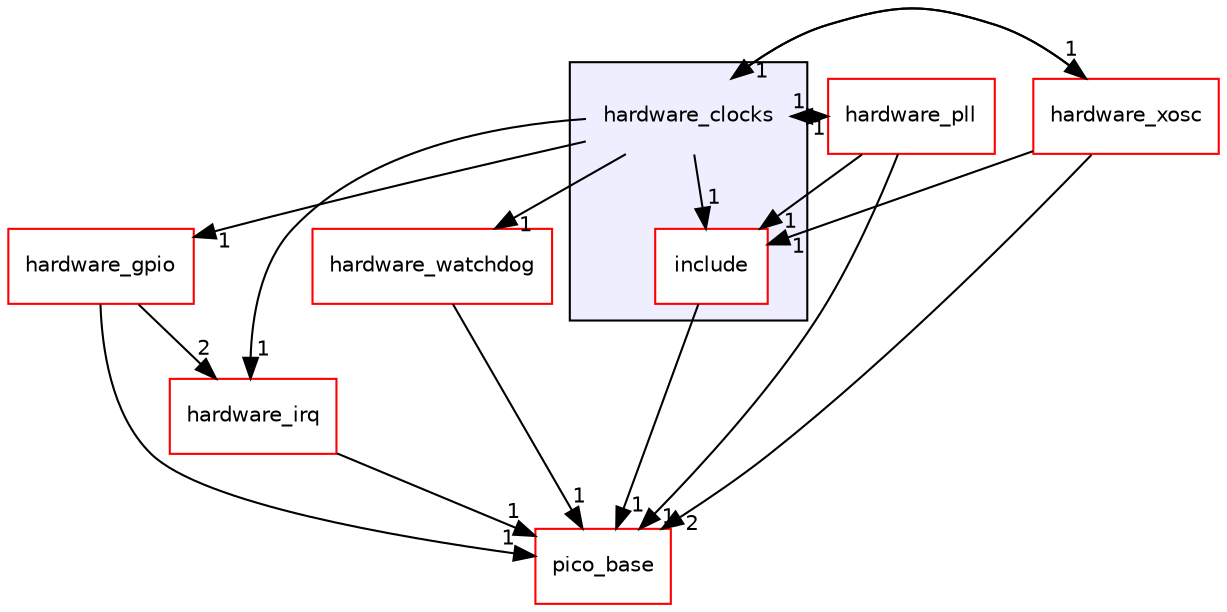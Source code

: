 digraph "hardware_clocks" {
  compound=true
  node [ fontsize="10", fontname="Helvetica"];
  edge [ labelfontsize="10", labelfontname="Helvetica"];
  subgraph clusterdir_e2ab24579df028e26784018cb2829bf6 {
    graph [ bgcolor="#eeeeff", pencolor="black", label="" URL="dir_e2ab24579df028e26784018cb2829bf6.html"];
    dir_e2ab24579df028e26784018cb2829bf6 [shape=plaintext label="hardware_clocks"];
    dir_0648c89d6650da3fa16e187ad3b7ea10 [shape=box label="include" color="red" fillcolor="white" style="filled" URL="dir_0648c89d6650da3fa16e187ad3b7ea10.html"];
  }
  dir_97488f0e7a446a9cf6de7001f5c5d08c [shape=box label="hardware_pll" fillcolor="white" style="filled" color="red" URL="dir_97488f0e7a446a9cf6de7001f5c5d08c.html"];
  dir_2e034a07e85ed62f288f06600c74a3d5 [shape=box label="hardware_watchdog" fillcolor="white" style="filled" color="red" URL="dir_2e034a07e85ed62f288f06600c74a3d5.html"];
  dir_adc179867a439eb9895cb87c8a61acd0 [shape=box label="hardware_gpio" fillcolor="white" style="filled" color="red" URL="dir_adc179867a439eb9895cb87c8a61acd0.html"];
  dir_ee4ba4c32933fd9d1c9bce216e67756d [shape=box label="pico_base" fillcolor="white" style="filled" color="red" URL="dir_ee4ba4c32933fd9d1c9bce216e67756d.html"];
  dir_e78bca571b31016e4658788ba82f9ab9 [shape=box label="hardware_irq" fillcolor="white" style="filled" color="red" URL="dir_e78bca571b31016e4658788ba82f9ab9.html"];
  dir_10b6a824b05a45ed691e8b2a17c47ec6 [shape=box label="hardware_xosc" fillcolor="white" style="filled" color="red" URL="dir_10b6a824b05a45ed691e8b2a17c47ec6.html"];
  dir_0648c89d6650da3fa16e187ad3b7ea10->dir_ee4ba4c32933fd9d1c9bce216e67756d [headlabel="1", labeldistance=1.5 headhref="dir_000066_000007.html"];
  dir_97488f0e7a446a9cf6de7001f5c5d08c->dir_0648c89d6650da3fa16e187ad3b7ea10 [headlabel="1", labeldistance=1.5 headhref="dir_000093_000066.html"];
  dir_97488f0e7a446a9cf6de7001f5c5d08c->dir_ee4ba4c32933fd9d1c9bce216e67756d [headlabel="1", labeldistance=1.5 headhref="dir_000093_000007.html"];
  dir_97488f0e7a446a9cf6de7001f5c5d08c->dir_e2ab24579df028e26784018cb2829bf6 [headlabel="1", labeldistance=1.5 headhref="dir_000093_000065.html"];
  dir_2e034a07e85ed62f288f06600c74a3d5->dir_ee4ba4c32933fd9d1c9bce216e67756d [headlabel="1", labeldistance=1.5 headhref="dir_000117_000007.html"];
  dir_adc179867a439eb9895cb87c8a61acd0->dir_ee4ba4c32933fd9d1c9bce216e67756d [headlabel="1", labeldistance=1.5 headhref="dir_000078_000007.html"];
  dir_adc179867a439eb9895cb87c8a61acd0->dir_e78bca571b31016e4658788ba82f9ab9 [headlabel="2", labeldistance=1.5 headhref="dir_000078_000087.html"];
  dir_e78bca571b31016e4658788ba82f9ab9->dir_ee4ba4c32933fd9d1c9bce216e67756d [headlabel="1", labeldistance=1.5 headhref="dir_000087_000007.html"];
  dir_e2ab24579df028e26784018cb2829bf6->dir_0648c89d6650da3fa16e187ad3b7ea10 [headlabel="1", labeldistance=1.5 headhref="dir_000065_000066.html"];
  dir_e2ab24579df028e26784018cb2829bf6->dir_97488f0e7a446a9cf6de7001f5c5d08c [headlabel="1", labeldistance=1.5 headhref="dir_000065_000093.html"];
  dir_e2ab24579df028e26784018cb2829bf6->dir_2e034a07e85ed62f288f06600c74a3d5 [headlabel="1", labeldistance=1.5 headhref="dir_000065_000117.html"];
  dir_e2ab24579df028e26784018cb2829bf6->dir_adc179867a439eb9895cb87c8a61acd0 [headlabel="1", labeldistance=1.5 headhref="dir_000065_000078.html"];
  dir_e2ab24579df028e26784018cb2829bf6->dir_e78bca571b31016e4658788ba82f9ab9 [headlabel="1", labeldistance=1.5 headhref="dir_000065_000087.html"];
  dir_e2ab24579df028e26784018cb2829bf6->dir_10b6a824b05a45ed691e8b2a17c47ec6 [headlabel="1", labeldistance=1.5 headhref="dir_000065_000120.html"];
  dir_10b6a824b05a45ed691e8b2a17c47ec6->dir_0648c89d6650da3fa16e187ad3b7ea10 [headlabel="1", labeldistance=1.5 headhref="dir_000120_000066.html"];
  dir_10b6a824b05a45ed691e8b2a17c47ec6->dir_ee4ba4c32933fd9d1c9bce216e67756d [headlabel="2", labeldistance=1.5 headhref="dir_000120_000007.html"];
  dir_10b6a824b05a45ed691e8b2a17c47ec6->dir_e2ab24579df028e26784018cb2829bf6 [headlabel="1", labeldistance=1.5 headhref="dir_000120_000065.html"];
}
